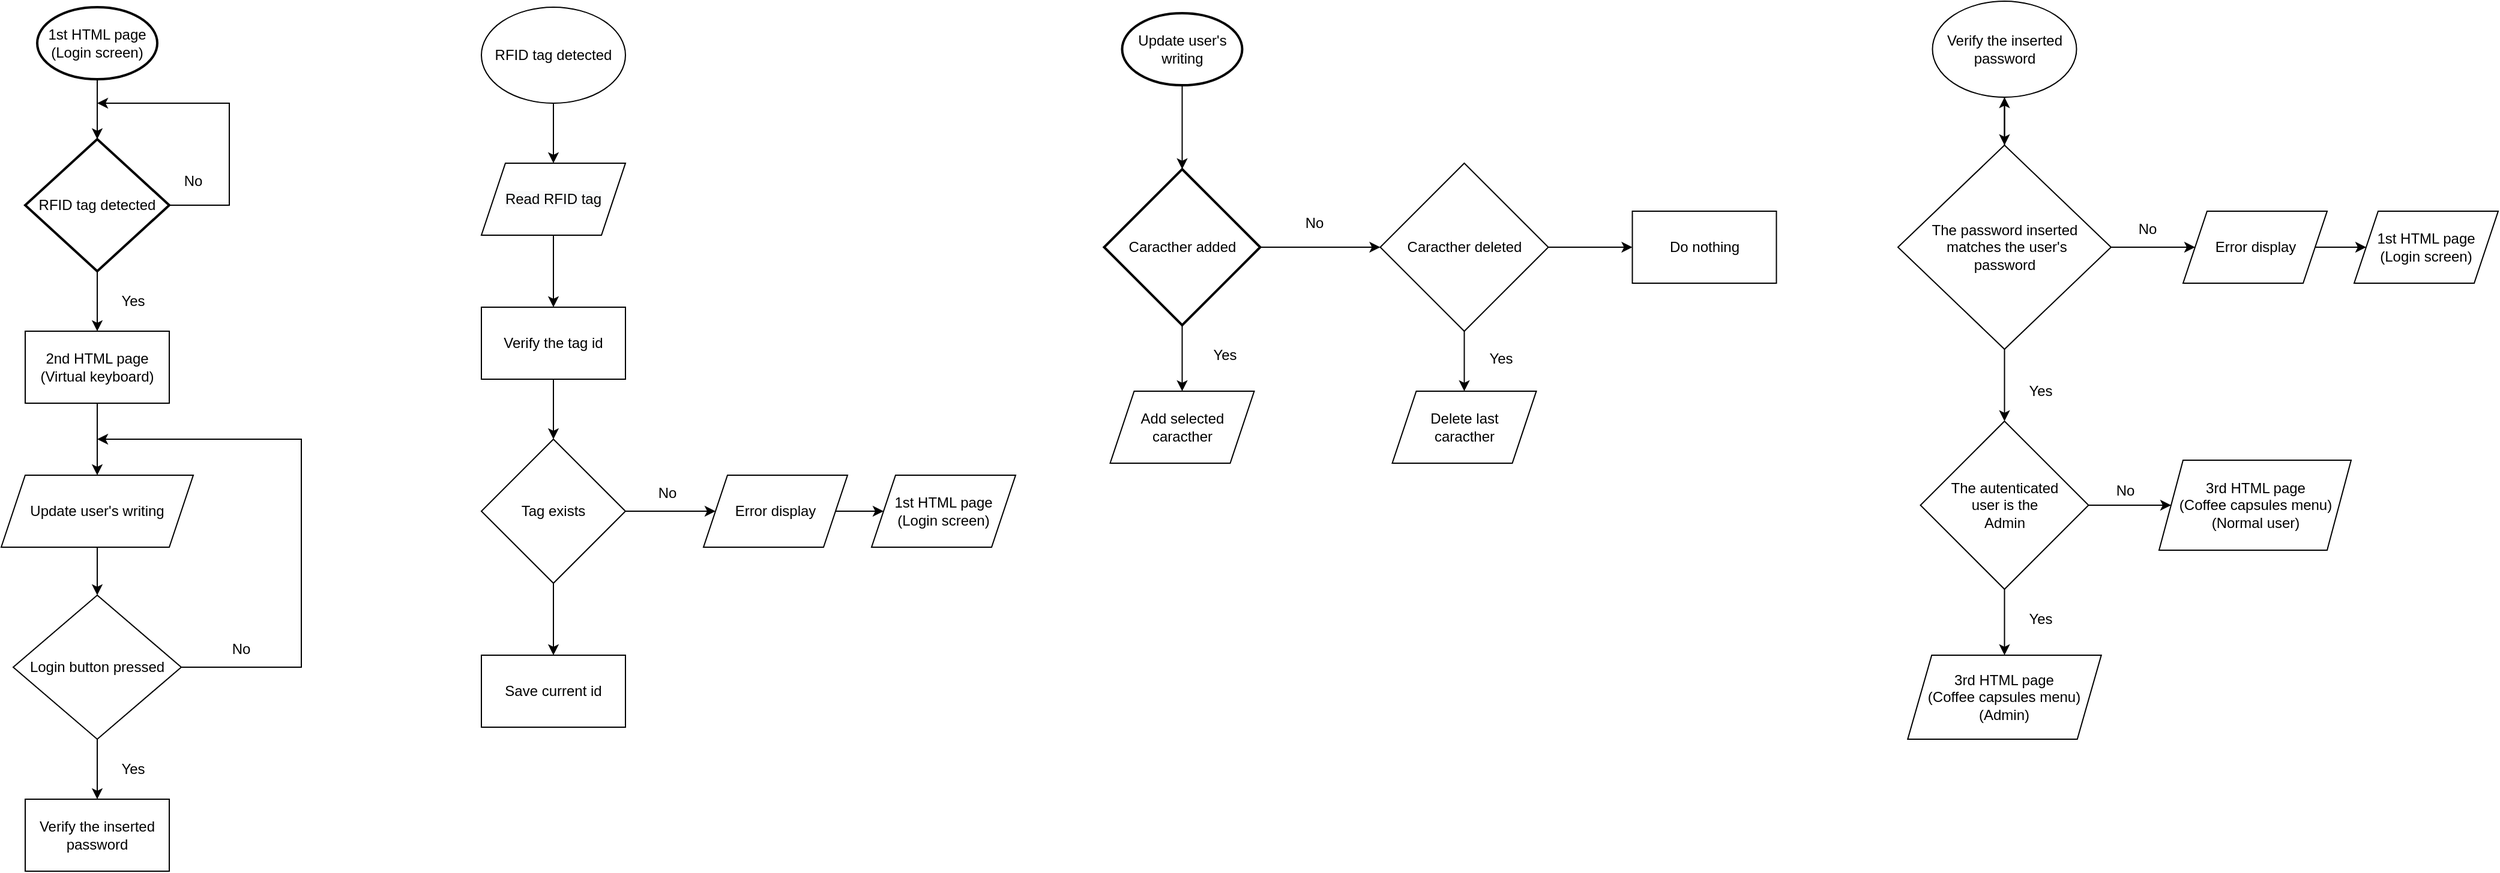 <mxfile version="16.1.2" type="device"><diagram id="BOJR-LxeSgUcT7U2UI0q" name="Page-1"><mxGraphModel dx="1422" dy="980" grid="1" gridSize="10" guides="1" tooltips="1" connect="1" arrows="1" fold="1" page="1" pageScale="1" pageWidth="980" pageHeight="1390" math="0" shadow="0"><root><mxCell id="0"/><mxCell id="1" parent="0"/><mxCell id="zehXE-iKkb0mJzykv1CG-1" value="1st HTML page&lt;br&gt;(Login screen)" style="strokeWidth=2;html=1;shape=mxgraph.flowchart.start_1;whiteSpace=wrap;" parent="1" vertex="1"><mxGeometry x="80" y="40" width="100" height="60" as="geometry"/></mxCell><mxCell id="zehXE-iKkb0mJzykv1CG-2" value="RFID tag detected" style="strokeWidth=2;html=1;shape=mxgraph.flowchart.decision;whiteSpace=wrap;" parent="1" vertex="1"><mxGeometry x="70" y="150" width="120" height="110" as="geometry"/></mxCell><mxCell id="zehXE-iKkb0mJzykv1CG-3" value="" style="endArrow=classic;html=1;rounded=0;exitX=0.5;exitY=1;exitDx=0;exitDy=0;exitPerimeter=0;entryX=0.5;entryY=0;entryDx=0;entryDy=0;entryPerimeter=0;" parent="1" source="zehXE-iKkb0mJzykv1CG-1" target="zehXE-iKkb0mJzykv1CG-2" edge="1"><mxGeometry width="50" height="50" relative="1" as="geometry"><mxPoint x="160" y="190" as="sourcePoint"/><mxPoint x="210" y="140" as="targetPoint"/></mxGeometry></mxCell><mxCell id="zehXE-iKkb0mJzykv1CG-4" value="2nd HTML page&lt;br&gt;(Virtual keyboard)" style="rounded=0;whiteSpace=wrap;html=1;" parent="1" vertex="1"><mxGeometry x="70" y="310" width="120" height="60" as="geometry"/></mxCell><mxCell id="zehXE-iKkb0mJzykv1CG-5" value="" style="endArrow=classic;html=1;rounded=0;exitX=0.5;exitY=1;exitDx=0;exitDy=0;exitPerimeter=0;entryX=0.5;entryY=0;entryDx=0;entryDy=0;" parent="1" source="zehXE-iKkb0mJzykv1CG-2" target="zehXE-iKkb0mJzykv1CG-4" edge="1"><mxGeometry width="50" height="50" relative="1" as="geometry"><mxPoint x="160" y="280" as="sourcePoint"/><mxPoint x="210" y="230" as="targetPoint"/></mxGeometry></mxCell><mxCell id="zehXE-iKkb0mJzykv1CG-6" value="Yes" style="text;html=1;strokeColor=none;fillColor=none;align=center;verticalAlign=middle;whiteSpace=wrap;rounded=0;" parent="1" vertex="1"><mxGeometry x="130" y="270" width="60" height="30" as="geometry"/></mxCell><mxCell id="zehXE-iKkb0mJzykv1CG-7" value="" style="endArrow=classic;html=1;rounded=0;exitX=1;exitY=0.5;exitDx=0;exitDy=0;exitPerimeter=0;" parent="1" source="zehXE-iKkb0mJzykv1CG-2" edge="1"><mxGeometry width="50" height="50" relative="1" as="geometry"><mxPoint x="160" y="280" as="sourcePoint"/><mxPoint x="130" y="120" as="targetPoint"/><Array as="points"><mxPoint x="240" y="205"/><mxPoint x="240" y="120"/></Array></mxGeometry></mxCell><mxCell id="zehXE-iKkb0mJzykv1CG-8" value="No" style="text;html=1;strokeColor=none;fillColor=none;align=center;verticalAlign=middle;whiteSpace=wrap;rounded=0;" parent="1" vertex="1"><mxGeometry x="180" y="170" width="60" height="30" as="geometry"/></mxCell><mxCell id="zehXE-iKkb0mJzykv1CG-10" value="" style="endArrow=classic;html=1;rounded=0;exitX=0.5;exitY=1;exitDx=0;exitDy=0;entryX=0.5;entryY=0;entryDx=0;entryDy=0;" parent="1" source="zehXE-iKkb0mJzykv1CG-4" target="8ZMgWdTQIqRBBa6bSlUP-5" edge="1"><mxGeometry width="50" height="50" relative="1" as="geometry"><mxPoint x="150" y="400" as="sourcePoint"/><mxPoint x="130" y="440" as="targetPoint"/></mxGeometry></mxCell><mxCell id="zehXE-iKkb0mJzykv1CG-12" value="Update user's writing" style="strokeWidth=2;html=1;shape=mxgraph.flowchart.start_1;whiteSpace=wrap;" parent="1" vertex="1"><mxGeometry x="983.75" y="45" width="100" height="60" as="geometry"/></mxCell><mxCell id="zehXE-iKkb0mJzykv1CG-13" value="Caracther added" style="strokeWidth=2;html=1;shape=mxgraph.flowchart.decision;whiteSpace=wrap;" parent="1" vertex="1"><mxGeometry x="968.75" y="175" width="130" height="130" as="geometry"/></mxCell><mxCell id="zehXE-iKkb0mJzykv1CG-14" value="" style="endArrow=classic;html=1;rounded=0;entryX=0.5;entryY=0;entryDx=0;entryDy=0;entryPerimeter=0;exitX=0.5;exitY=1;exitDx=0;exitDy=0;exitPerimeter=0;" parent="1" source="zehXE-iKkb0mJzykv1CG-12" target="zehXE-iKkb0mJzykv1CG-13" edge="1"><mxGeometry width="50" height="50" relative="1" as="geometry"><mxPoint x="1148.75" y="127.667" as="sourcePoint"/><mxPoint x="703.75" y="330" as="targetPoint"/></mxGeometry></mxCell><mxCell id="zehXE-iKkb0mJzykv1CG-16" value="" style="endArrow=classic;html=1;rounded=0;entryX=0.5;entryY=0;entryDx=0;entryDy=0;exitX=0.5;exitY=1;exitDx=0;exitDy=0;exitPerimeter=0;" parent="1" source="zehXE-iKkb0mJzykv1CG-13" target="8ZMgWdTQIqRBBa6bSlUP-9" edge="1"><mxGeometry width="50" height="50" relative="1" as="geometry"><mxPoint x="958.75" y="315" as="sourcePoint"/><mxPoint x="1033.75" y="355" as="targetPoint"/></mxGeometry></mxCell><mxCell id="zehXE-iKkb0mJzykv1CG-17" value="Yes" style="text;html=1;strokeColor=none;fillColor=none;align=center;verticalAlign=middle;whiteSpace=wrap;rounded=0;" parent="1" vertex="1"><mxGeometry x="1040" y="315" width="58.75" height="30" as="geometry"/></mxCell><mxCell id="zehXE-iKkb0mJzykv1CG-18" value="Caracther deleted" style="rhombus;whiteSpace=wrap;html=1;" parent="1" vertex="1"><mxGeometry x="1198.75" y="170" width="140" height="140" as="geometry"/></mxCell><mxCell id="zehXE-iKkb0mJzykv1CG-21" value="" style="endArrow=classic;html=1;rounded=0;entryX=0.5;entryY=0;entryDx=0;entryDy=0;exitX=0.5;exitY=1;exitDx=0;exitDy=0;" parent="1" source="zehXE-iKkb0mJzykv1CG-18" target="8ZMgWdTQIqRBBa6bSlUP-10" edge="1"><mxGeometry width="50" height="50" relative="1" as="geometry"><mxPoint x="788.75" y="355" as="sourcePoint"/><mxPoint x="1268.75" y="355" as="targetPoint"/></mxGeometry></mxCell><mxCell id="zehXE-iKkb0mJzykv1CG-22" value="Login button pressed" style="rhombus;whiteSpace=wrap;html=1;" parent="1" vertex="1"><mxGeometry x="60" y="530" width="140" height="120" as="geometry"/></mxCell><mxCell id="zehXE-iKkb0mJzykv1CG-23" value="" style="endArrow=classic;html=1;rounded=0;exitX=0.5;exitY=1;exitDx=0;exitDy=0;entryX=0.5;entryY=0;entryDx=0;entryDy=0;" parent="1" source="8ZMgWdTQIqRBBa6bSlUP-5" target="zehXE-iKkb0mJzykv1CG-22" edge="1"><mxGeometry width="50" height="50" relative="1" as="geometry"><mxPoint x="130" y="500" as="sourcePoint"/><mxPoint x="200" y="430" as="targetPoint"/></mxGeometry></mxCell><mxCell id="zehXE-iKkb0mJzykv1CG-24" value="" style="endArrow=classic;html=1;rounded=0;exitX=1;exitY=0.5;exitDx=0;exitDy=0;" parent="1" source="zehXE-iKkb0mJzykv1CG-22" edge="1"><mxGeometry width="50" height="50" relative="1" as="geometry"><mxPoint x="150" y="480" as="sourcePoint"/><mxPoint x="130" y="400" as="targetPoint"/><Array as="points"><mxPoint x="300" y="590"/><mxPoint x="300" y="400"/></Array></mxGeometry></mxCell><mxCell id="zehXE-iKkb0mJzykv1CG-25" value="No" style="text;html=1;strokeColor=none;fillColor=none;align=center;verticalAlign=middle;whiteSpace=wrap;rounded=0;" parent="1" vertex="1"><mxGeometry x="220" y="560" width="60" height="30" as="geometry"/></mxCell><mxCell id="zehXE-iKkb0mJzykv1CG-26" value="Verify the inserted password" style="rounded=0;whiteSpace=wrap;html=1;" parent="1" vertex="1"><mxGeometry x="70" y="700" width="120" height="60" as="geometry"/></mxCell><mxCell id="zehXE-iKkb0mJzykv1CG-27" value="" style="endArrow=classic;html=1;rounded=0;exitX=0.5;exitY=1;exitDx=0;exitDy=0;entryX=0.5;entryY=0;entryDx=0;entryDy=0;" parent="1" source="zehXE-iKkb0mJzykv1CG-22" target="zehXE-iKkb0mJzykv1CG-26" edge="1"><mxGeometry width="50" height="50" relative="1" as="geometry"><mxPoint x="150" y="630" as="sourcePoint"/><mxPoint x="250" y="720" as="targetPoint"/></mxGeometry></mxCell><mxCell id="zehXE-iKkb0mJzykv1CG-28" value="RFID tag detected" style="ellipse;whiteSpace=wrap;html=1;" parent="1" vertex="1"><mxGeometry x="450" y="40" width="120" height="80" as="geometry"/></mxCell><mxCell id="zehXE-iKkb0mJzykv1CG-30" value="Verify the tag id" style="rounded=0;whiteSpace=wrap;html=1;" parent="1" vertex="1"><mxGeometry x="450" y="290" width="120" height="60" as="geometry"/></mxCell><mxCell id="zehXE-iKkb0mJzykv1CG-31" value="Tag exists" style="rhombus;whiteSpace=wrap;html=1;" parent="1" vertex="1"><mxGeometry x="450" y="400" width="120" height="120" as="geometry"/></mxCell><mxCell id="zehXE-iKkb0mJzykv1CG-32" value="" style="endArrow=classic;html=1;rounded=0;entryX=0.5;entryY=0;entryDx=0;entryDy=0;exitX=0.5;exitY=1;exitDx=0;exitDy=0;" parent="1" source="zehXE-iKkb0mJzykv1CG-28" target="8ZMgWdTQIqRBBa6bSlUP-7" edge="1"><mxGeometry width="50" height="50" relative="1" as="geometry"><mxPoint x="140" y="300" as="sourcePoint"/><mxPoint x="510" y="170" as="targetPoint"/></mxGeometry></mxCell><mxCell id="zehXE-iKkb0mJzykv1CG-33" value="" style="endArrow=classic;html=1;rounded=0;exitX=0.5;exitY=1;exitDx=0;exitDy=0;" parent="1" source="8ZMgWdTQIqRBBa6bSlUP-7" target="zehXE-iKkb0mJzykv1CG-30" edge="1"><mxGeometry width="50" height="50" relative="1" as="geometry"><mxPoint x="510" y="230" as="sourcePoint"/><mxPoint x="190" y="250" as="targetPoint"/></mxGeometry></mxCell><mxCell id="zehXE-iKkb0mJzykv1CG-34" value="" style="endArrow=classic;html=1;rounded=0;entryX=0.5;entryY=0;entryDx=0;entryDy=0;exitX=0.5;exitY=1;exitDx=0;exitDy=0;" parent="1" source="zehXE-iKkb0mJzykv1CG-30" target="zehXE-iKkb0mJzykv1CG-31" edge="1"><mxGeometry width="50" height="50" relative="1" as="geometry"><mxPoint x="275" y="310" as="sourcePoint"/><mxPoint x="325" y="260" as="targetPoint"/></mxGeometry></mxCell><mxCell id="zehXE-iKkb0mJzykv1CG-36" value="No" style="text;html=1;strokeColor=none;fillColor=none;align=center;verticalAlign=middle;whiteSpace=wrap;rounded=0;" parent="1" vertex="1"><mxGeometry x="575" y="430" width="60" height="30" as="geometry"/></mxCell><mxCell id="zehXE-iKkb0mJzykv1CG-38" value="Save current id" style="rounded=0;whiteSpace=wrap;html=1;" parent="1" vertex="1"><mxGeometry x="450" y="580" width="120" height="60" as="geometry"/></mxCell><mxCell id="zehXE-iKkb0mJzykv1CG-39" value="" style="endArrow=classic;html=1;rounded=0;entryX=0.5;entryY=0;entryDx=0;entryDy=0;exitX=0.5;exitY=1;exitDx=0;exitDy=0;" parent="1" source="zehXE-iKkb0mJzykv1CG-31" target="zehXE-iKkb0mJzykv1CG-38" edge="1"><mxGeometry width="50" height="50" relative="1" as="geometry"><mxPoint x="275" y="310" as="sourcePoint"/><mxPoint x="325" y="260" as="targetPoint"/></mxGeometry></mxCell><mxCell id="zehXE-iKkb0mJzykv1CG-40" value="&lt;span&gt;Verify the inserted password&lt;/span&gt;" style="ellipse;whiteSpace=wrap;html=1;" parent="1" vertex="1"><mxGeometry x="1658.75" y="35" width="120" height="80" as="geometry"/></mxCell><mxCell id="zehXE-iKkb0mJzykv1CG-42" value="" style="endArrow=classic;html=1;rounded=0;exitX=0.5;exitY=1;exitDx=0;exitDy=0;entryX=0.5;entryY=0;entryDx=0;entryDy=0;" parent="1" source="zehXE-iKkb0mJzykv1CG-40" target="zehXE-iKkb0mJzykv1CG-43" edge="1"><mxGeometry width="50" height="50" relative="1" as="geometry"><mxPoint x="1688.75" y="115" as="sourcePoint"/><mxPoint x="1718.75" y="155" as="targetPoint"/></mxGeometry></mxCell><mxCell id="zehXE-iKkb0mJzykv1CG-61" value="" style="edgeStyle=orthogonalEdgeStyle;rounded=0;orthogonalLoop=1;jettySize=auto;html=1;" parent="1" source="zehXE-iKkb0mJzykv1CG-43" target="zehXE-iKkb0mJzykv1CG-40" edge="1"><mxGeometry relative="1" as="geometry"/></mxCell><mxCell id="zehXE-iKkb0mJzykv1CG-43" value="The password inserted&lt;br&gt;&amp;nbsp;matches the user's &lt;br&gt;password" style="rhombus;whiteSpace=wrap;html=1;" parent="1" vertex="1"><mxGeometry x="1630" y="155" width="177.5" height="170" as="geometry"/></mxCell><mxCell id="zehXE-iKkb0mJzykv1CG-44" value="" style="endArrow=classic;html=1;rounded=0;exitX=1;exitY=0.5;exitDx=0;exitDy=0;entryX=0;entryY=0.5;entryDx=0;entryDy=0;" parent="1" source="zehXE-iKkb0mJzykv1CG-43" edge="1" target="8ZMgWdTQIqRBBa6bSlUP-11"><mxGeometry width="50" height="50" relative="1" as="geometry"><mxPoint x="1718.75" y="125" as="sourcePoint"/><mxPoint x="1898.75" y="240" as="targetPoint"/><Array as="points"><mxPoint x="1848.75" y="240"/></Array></mxGeometry></mxCell><mxCell id="zehXE-iKkb0mJzykv1CG-46" value="" style="endArrow=classic;html=1;rounded=0;exitX=1;exitY=0.5;exitDx=0;exitDy=0;entryX=0;entryY=0.5;entryDx=0;entryDy=0;" parent="1" source="8ZMgWdTQIqRBBa6bSlUP-11" target="8ZMgWdTQIqRBBa6bSlUP-12" edge="1"><mxGeometry width="50" height="50" relative="1" as="geometry"><mxPoint x="2018.75" y="240" as="sourcePoint"/><mxPoint x="2080" y="240" as="targetPoint"/></mxGeometry></mxCell><mxCell id="zehXE-iKkb0mJzykv1CG-47" value="No" style="text;html=1;strokeColor=none;fillColor=none;align=center;verticalAlign=middle;whiteSpace=wrap;rounded=0;" parent="1" vertex="1"><mxGeometry x="1807.5" y="210" width="60" height="30" as="geometry"/></mxCell><mxCell id="zehXE-iKkb0mJzykv1CG-48" value="No" style="text;html=1;strokeColor=none;fillColor=none;align=center;verticalAlign=middle;whiteSpace=wrap;rounded=0;" parent="1" vertex="1"><mxGeometry x="1113.75" y="205" width="60" height="30" as="geometry"/></mxCell><mxCell id="zehXE-iKkb0mJzykv1CG-50" value="" style="endArrow=classic;html=1;rounded=0;entryX=0;entryY=0.5;entryDx=0;entryDy=0;exitX=1;exitY=0.5;exitDx=0;exitDy=0;exitPerimeter=0;" parent="1" source="zehXE-iKkb0mJzykv1CG-13" target="zehXE-iKkb0mJzykv1CG-18" edge="1"><mxGeometry width="50" height="50" relative="1" as="geometry"><mxPoint x="858.75" y="385" as="sourcePoint"/><mxPoint x="908.75" y="335" as="targetPoint"/></mxGeometry></mxCell><mxCell id="zehXE-iKkb0mJzykv1CG-51" value="Yes" style="text;html=1;strokeColor=none;fillColor=none;align=center;verticalAlign=middle;whiteSpace=wrap;rounded=0;" parent="1" vertex="1"><mxGeometry x="1270" y="315" width="58.75" height="35" as="geometry"/></mxCell><mxCell id="zehXE-iKkb0mJzykv1CG-54" value="Do nothing" style="rounded=0;whiteSpace=wrap;html=1;" parent="1" vertex="1"><mxGeometry x="1408.75" y="210" width="120" height="60" as="geometry"/></mxCell><mxCell id="zehXE-iKkb0mJzykv1CG-55" value="" style="endArrow=classic;html=1;rounded=0;exitX=1;exitY=0.5;exitDx=0;exitDy=0;entryX=0;entryY=0.5;entryDx=0;entryDy=0;" parent="1" source="zehXE-iKkb0mJzykv1CG-18" target="zehXE-iKkb0mJzykv1CG-54" edge="1"><mxGeometry width="50" height="50" relative="1" as="geometry"><mxPoint x="1548.75" y="285" as="sourcePoint"/><mxPoint x="1598.75" y="235" as="targetPoint"/></mxGeometry></mxCell><mxCell id="zehXE-iKkb0mJzykv1CG-59" value="Yes" style="text;html=1;strokeColor=none;fillColor=none;align=center;verticalAlign=middle;whiteSpace=wrap;rounded=0;" parent="1" vertex="1"><mxGeometry x="1718.75" y="345" width="60" height="30" as="geometry"/></mxCell><mxCell id="zehXE-iKkb0mJzykv1CG-60" value="Yes" style="text;html=1;strokeColor=none;fillColor=none;align=center;verticalAlign=middle;whiteSpace=wrap;rounded=0;" parent="1" vertex="1"><mxGeometry x="130" y="660" width="60" height="30" as="geometry"/></mxCell><mxCell id="tzpIsO1sB-AtyUXeYnRK-1" value="The autenticated &lt;br&gt;user is the &lt;br&gt;Admin" style="rhombus;whiteSpace=wrap;html=1;" parent="1" vertex="1"><mxGeometry x="1648.75" y="385" width="140" height="140" as="geometry"/></mxCell><mxCell id="tzpIsO1sB-AtyUXeYnRK-2" value="" style="endArrow=classic;html=1;rounded=0;exitX=0.5;exitY=1;exitDx=0;exitDy=0;entryX=0.5;entryY=0;entryDx=0;entryDy=0;" parent="1" source="zehXE-iKkb0mJzykv1CG-43" target="tzpIsO1sB-AtyUXeYnRK-1" edge="1"><mxGeometry width="50" height="50" relative="1" as="geometry"><mxPoint x="1680" y="425" as="sourcePoint"/><mxPoint x="1730" y="375" as="targetPoint"/></mxGeometry></mxCell><mxCell id="tzpIsO1sB-AtyUXeYnRK-3" value="" style="endArrow=classic;html=1;rounded=0;exitX=0.5;exitY=1;exitDx=0;exitDy=0;entryX=0.5;entryY=0;entryDx=0;entryDy=0;" parent="1" source="tzpIsO1sB-AtyUXeYnRK-1" target="8ZMgWdTQIqRBBa6bSlUP-15" edge="1"><mxGeometry width="50" height="50" relative="1" as="geometry"><mxPoint x="1680" y="425" as="sourcePoint"/><mxPoint x="1729" y="580" as="targetPoint"/></mxGeometry></mxCell><mxCell id="tzpIsO1sB-AtyUXeYnRK-4" value="Yes" style="text;html=1;strokeColor=none;fillColor=none;align=center;verticalAlign=middle;whiteSpace=wrap;rounded=0;" parent="1" vertex="1"><mxGeometry x="1718.75" y="535" width="60" height="30" as="geometry"/></mxCell><mxCell id="tzpIsO1sB-AtyUXeYnRK-6" value="" style="endArrow=classic;html=1;rounded=0;exitX=1;exitY=0.5;exitDx=0;exitDy=0;entryX=0;entryY=0.5;entryDx=0;entryDy=0;" parent="1" source="tzpIsO1sB-AtyUXeYnRK-1" target="8ZMgWdTQIqRBBa6bSlUP-14" edge="1"><mxGeometry width="50" height="50" relative="1" as="geometry"><mxPoint x="1680" y="415" as="sourcePoint"/><mxPoint x="1858.75" y="455" as="targetPoint"/></mxGeometry></mxCell><mxCell id="tzpIsO1sB-AtyUXeYnRK-8" value="No" style="text;html=1;strokeColor=none;fillColor=none;align=center;verticalAlign=middle;whiteSpace=wrap;rounded=0;" parent="1" vertex="1"><mxGeometry x="1788.75" y="425" width="61.25" height="35" as="geometry"/></mxCell><mxCell id="8ZMgWdTQIqRBBa6bSlUP-2" value="Error display" style="shape=parallelogram;perimeter=parallelogramPerimeter;whiteSpace=wrap;html=1;fixedSize=1;" vertex="1" parent="1"><mxGeometry x="635" y="430" width="120" height="60" as="geometry"/></mxCell><mxCell id="8ZMgWdTQIqRBBa6bSlUP-3" value="" style="endArrow=classic;html=1;rounded=0;exitX=1;exitY=0.5;exitDx=0;exitDy=0;entryX=0;entryY=0.5;entryDx=0;entryDy=0;" edge="1" parent="1" source="zehXE-iKkb0mJzykv1CG-31" target="8ZMgWdTQIqRBBa6bSlUP-2"><mxGeometry width="50" height="50" relative="1" as="geometry"><mxPoint x="610" y="430" as="sourcePoint"/><mxPoint x="690" y="220" as="targetPoint"/></mxGeometry></mxCell><mxCell id="8ZMgWdTQIqRBBa6bSlUP-4" value="" style="endArrow=classic;html=1;rounded=0;exitX=1;exitY=0.5;exitDx=0;exitDy=0;entryX=0;entryY=0.5;entryDx=0;entryDy=0;" edge="1" parent="1" source="8ZMgWdTQIqRBBa6bSlUP-2" target="8ZMgWdTQIqRBBa6bSlUP-8"><mxGeometry width="50" height="50" relative="1" as="geometry"><mxPoint x="590" y="400" as="sourcePoint"/><mxPoint x="790" y="460" as="targetPoint"/></mxGeometry></mxCell><mxCell id="8ZMgWdTQIqRBBa6bSlUP-5" value="&lt;span&gt;Update user's writing&lt;/span&gt;" style="shape=parallelogram;perimeter=parallelogramPerimeter;whiteSpace=wrap;html=1;fixedSize=1;" vertex="1" parent="1"><mxGeometry x="50" y="430" width="160" height="60" as="geometry"/></mxCell><mxCell id="8ZMgWdTQIqRBBa6bSlUP-7" value="&#10;&#10;&lt;span style=&quot;color: rgb(0, 0, 0); font-family: helvetica; font-size: 12px; font-style: normal; font-weight: 400; letter-spacing: normal; text-align: center; text-indent: 0px; text-transform: none; word-spacing: 0px; background-color: rgb(248, 249, 250); display: inline; float: none;&quot;&gt;Read RFID tag&lt;/span&gt;&#10;&#10;" style="shape=parallelogram;perimeter=parallelogramPerimeter;whiteSpace=wrap;html=1;fixedSize=1;" vertex="1" parent="1"><mxGeometry x="450" y="170" width="120" height="60" as="geometry"/></mxCell><mxCell id="8ZMgWdTQIqRBBa6bSlUP-8" value="&lt;span&gt;1st HTML page&lt;/span&gt;&lt;br&gt;&lt;span&gt;(Login screen)&lt;/span&gt;" style="shape=parallelogram;perimeter=parallelogramPerimeter;whiteSpace=wrap;html=1;fixedSize=1;" vertex="1" parent="1"><mxGeometry x="775" y="430" width="120" height="60" as="geometry"/></mxCell><mxCell id="8ZMgWdTQIqRBBa6bSlUP-9" value="&lt;span&gt;Add selected caracther&lt;/span&gt;" style="shape=parallelogram;perimeter=parallelogramPerimeter;whiteSpace=wrap;html=1;fixedSize=1;" vertex="1" parent="1"><mxGeometry x="973.75" y="360" width="120" height="60" as="geometry"/></mxCell><mxCell id="8ZMgWdTQIqRBBa6bSlUP-10" value="&lt;span&gt;Delete last &lt;br&gt;caracther&lt;/span&gt;" style="shape=parallelogram;perimeter=parallelogramPerimeter;whiteSpace=wrap;html=1;fixedSize=1;" vertex="1" parent="1"><mxGeometry x="1208.75" y="360" width="120" height="60" as="geometry"/></mxCell><mxCell id="8ZMgWdTQIqRBBa6bSlUP-11" value="&lt;span&gt;Error display&lt;/span&gt;" style="shape=parallelogram;perimeter=parallelogramPerimeter;whiteSpace=wrap;html=1;fixedSize=1;" vertex="1" parent="1"><mxGeometry x="1867.5" y="210" width="120" height="60" as="geometry"/></mxCell><mxCell id="8ZMgWdTQIqRBBa6bSlUP-12" value="&lt;span&gt;1st HTML page&lt;/span&gt;&lt;br&gt;&lt;span&gt;(Login screen)&lt;/span&gt;" style="shape=parallelogram;perimeter=parallelogramPerimeter;whiteSpace=wrap;html=1;fixedSize=1;" vertex="1" parent="1"><mxGeometry x="2010" y="210" width="120" height="60" as="geometry"/></mxCell><mxCell id="8ZMgWdTQIqRBBa6bSlUP-14" value="&lt;span&gt;3rd HTML page&lt;/span&gt;&lt;br&gt;&lt;span&gt;(Coffee capsules menu)&lt;/span&gt;&lt;br&gt;&lt;span&gt;(Normal user)&lt;/span&gt;" style="shape=parallelogram;perimeter=parallelogramPerimeter;whiteSpace=wrap;html=1;fixedSize=1;" vertex="1" parent="1"><mxGeometry x="1847.5" y="417.5" width="160" height="75" as="geometry"/></mxCell><mxCell id="8ZMgWdTQIqRBBa6bSlUP-15" value="&lt;span&gt;3rd HTML page&lt;/span&gt;&lt;br&gt;&lt;span&gt;(Coffee capsules menu)&lt;/span&gt;&lt;br&gt;&lt;span&gt;(Admin)&lt;/span&gt;" style="shape=parallelogram;perimeter=parallelogramPerimeter;whiteSpace=wrap;html=1;fixedSize=1;" vertex="1" parent="1"><mxGeometry x="1638.13" y="580" width="161.25" height="70" as="geometry"/></mxCell></root></mxGraphModel></diagram></mxfile>